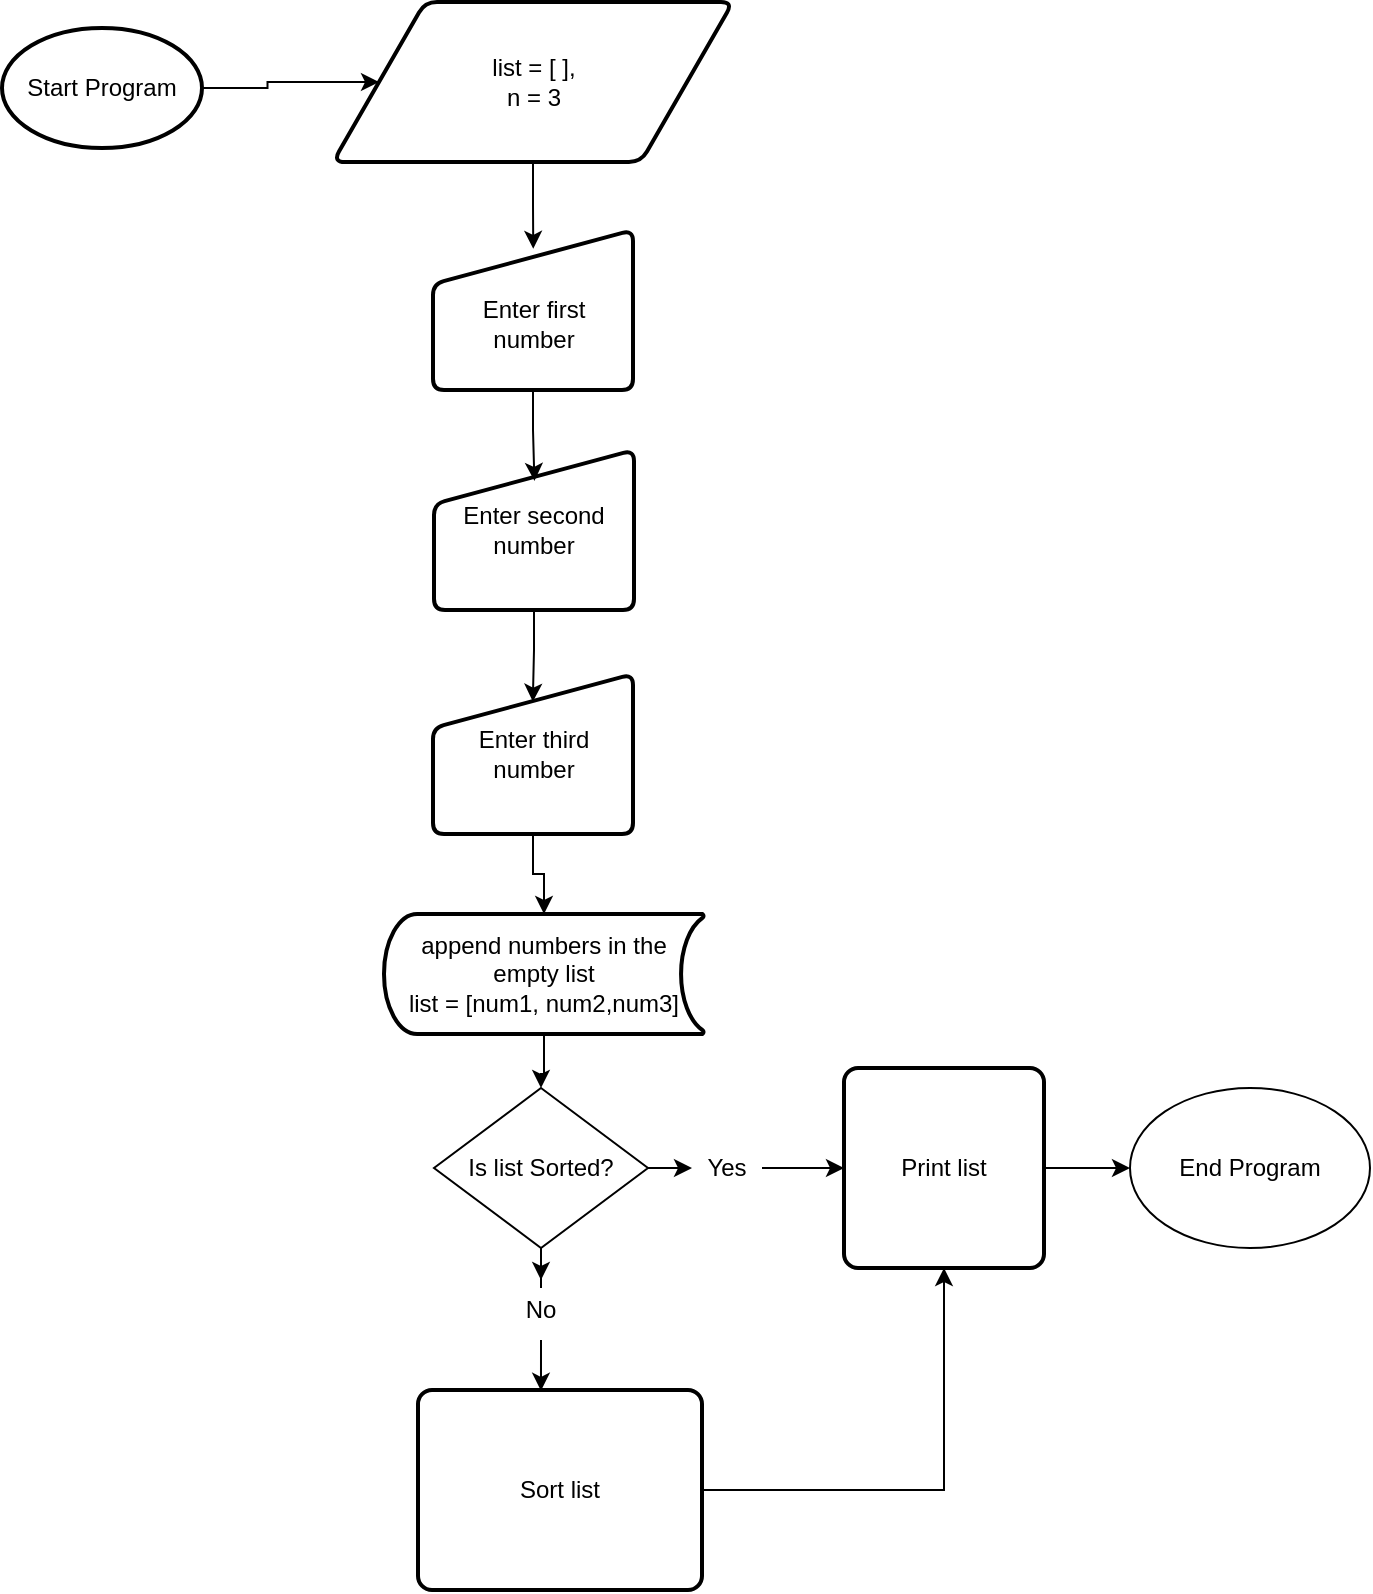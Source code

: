 <mxfile version="20.2.3" type="device"><diagram id="EPqrf1u4awu8w0Zc0O6X" name="Page-1"><mxGraphModel dx="1483" dy="927" grid="0" gridSize="10" guides="1" tooltips="1" connect="1" arrows="1" fold="1" page="1" pageScale="1" pageWidth="850" pageHeight="1100" math="0" shadow="0"><root><mxCell id="0"/><mxCell id="1" parent="0"/><mxCell id="XiaSmDDpujD5Hbfxa0wN-10" style="edgeStyle=orthogonalEdgeStyle;rounded=0;orthogonalLoop=1;jettySize=auto;html=1;" parent="1" source="XiaSmDDpujD5Hbfxa0wN-1" target="XiaSmDDpujD5Hbfxa0wN-2" edge="1"><mxGeometry relative="1" as="geometry"/></mxCell><mxCell id="XiaSmDDpujD5Hbfxa0wN-1" value="Start Program" style="strokeWidth=2;html=1;shape=mxgraph.flowchart.start_1;whiteSpace=wrap;" parent="1" vertex="1"><mxGeometry x="75" y="84" width="100" height="60" as="geometry"/></mxCell><mxCell id="8pXeVdBSAbLQjd8JEn3O-24" style="edgeStyle=orthogonalEdgeStyle;rounded=0;orthogonalLoop=1;jettySize=auto;html=1;entryX=0.501;entryY=0.16;entryDx=0;entryDy=0;entryPerimeter=0;" edge="1" parent="1" source="XiaSmDDpujD5Hbfxa0wN-2"><mxGeometry relative="1" as="geometry"><mxPoint x="340.625" y="194.4" as="targetPoint"/></mxGeometry></mxCell><mxCell id="XiaSmDDpujD5Hbfxa0wN-2" value="list = [ ],&lt;br&gt;n = 3&lt;br&gt;" style="shape=parallelogram;html=1;strokeWidth=2;perimeter=parallelogramPerimeter;whiteSpace=wrap;rounded=1;arcSize=12;size=0.23;" parent="1" vertex="1"><mxGeometry x="240.5" y="71" width="200" height="80" as="geometry"/></mxCell><mxCell id="8pXeVdBSAbLQjd8JEn3O-28" style="edgeStyle=orthogonalEdgeStyle;rounded=0;orthogonalLoop=1;jettySize=auto;html=1;entryX=0.499;entryY=0.173;entryDx=0;entryDy=0;entryPerimeter=0;" edge="1" parent="1" source="XiaSmDDpujD5Hbfxa0wN-4" target="8pXeVdBSAbLQjd8JEn3O-1"><mxGeometry relative="1" as="geometry"/></mxCell><mxCell id="XiaSmDDpujD5Hbfxa0wN-4" value="Enter second number" style="html=1;strokeWidth=2;shape=manualInput;whiteSpace=wrap;rounded=1;size=27;arcSize=11;" parent="1" vertex="1"><mxGeometry x="291" y="295" width="100" height="80" as="geometry"/></mxCell><mxCell id="8pXeVdBSAbLQjd8JEn3O-14" style="edgeStyle=orthogonalEdgeStyle;rounded=0;orthogonalLoop=1;jettySize=auto;html=1;entryX=0.5;entryY=1;entryDx=0;entryDy=0;" edge="1" parent="1" source="XiaSmDDpujD5Hbfxa0wN-6" target="8pXeVdBSAbLQjd8JEn3O-8"><mxGeometry relative="1" as="geometry"/></mxCell><mxCell id="XiaSmDDpujD5Hbfxa0wN-6" value="Sort list" style="rounded=1;whiteSpace=wrap;html=1;absoluteArcSize=1;arcSize=14;strokeWidth=2;" parent="1" vertex="1"><mxGeometry x="283" y="765" width="142" height="100" as="geometry"/></mxCell><mxCell id="8pXeVdBSAbLQjd8JEn3O-29" style="edgeStyle=orthogonalEdgeStyle;rounded=0;orthogonalLoop=1;jettySize=auto;html=1;entryX=0.5;entryY=0;entryDx=0;entryDy=0;entryPerimeter=0;" edge="1" parent="1" source="8pXeVdBSAbLQjd8JEn3O-1" target="8pXeVdBSAbLQjd8JEn3O-17"><mxGeometry relative="1" as="geometry"/></mxCell><mxCell id="8pXeVdBSAbLQjd8JEn3O-1" value="Enter third number" style="html=1;strokeWidth=2;shape=manualInput;whiteSpace=wrap;rounded=1;size=27;arcSize=11;" vertex="1" parent="1"><mxGeometry x="290.5" y="407" width="100" height="80" as="geometry"/></mxCell><mxCell id="8pXeVdBSAbLQjd8JEn3O-5" style="edgeStyle=orthogonalEdgeStyle;rounded=0;orthogonalLoop=1;jettySize=auto;html=1;exitX=0.5;exitY=1;exitDx=0;exitDy=0;exitPerimeter=0;" edge="1" parent="1" source="8pXeVdBSAbLQjd8JEn3O-17" target="8pXeVdBSAbLQjd8JEn3O-4"><mxGeometry relative="1" as="geometry"><mxPoint x="344.5" y="626" as="sourcePoint"/></mxGeometry></mxCell><mxCell id="8pXeVdBSAbLQjd8JEn3O-7" style="edgeStyle=orthogonalEdgeStyle;rounded=0;orthogonalLoop=1;jettySize=auto;html=1;entryX=0;entryY=0.5;entryDx=0;entryDy=0;" edge="1" parent="1" source="8pXeVdBSAbLQjd8JEn3O-4" target="8pXeVdBSAbLQjd8JEn3O-6"><mxGeometry relative="1" as="geometry"/></mxCell><mxCell id="8pXeVdBSAbLQjd8JEn3O-10" style="edgeStyle=orthogonalEdgeStyle;rounded=0;orthogonalLoop=1;jettySize=auto;html=1;" edge="1" parent="1" source="8pXeVdBSAbLQjd8JEn3O-4" target="8pXeVdBSAbLQjd8JEn3O-9"><mxGeometry relative="1" as="geometry"/></mxCell><mxCell id="8pXeVdBSAbLQjd8JEn3O-4" value="Is list Sorted?" style="rhombus;whiteSpace=wrap;html=1;" vertex="1" parent="1"><mxGeometry x="291" y="614" width="107" height="80" as="geometry"/></mxCell><mxCell id="8pXeVdBSAbLQjd8JEn3O-13" style="edgeStyle=orthogonalEdgeStyle;rounded=0;orthogonalLoop=1;jettySize=auto;html=1;entryX=0;entryY=0.5;entryDx=0;entryDy=0;" edge="1" parent="1" source="8pXeVdBSAbLQjd8JEn3O-6" target="8pXeVdBSAbLQjd8JEn3O-8"><mxGeometry relative="1" as="geometry"/></mxCell><mxCell id="8pXeVdBSAbLQjd8JEn3O-6" value="Yes" style="text;html=1;strokeColor=none;fillColor=none;align=center;verticalAlign=middle;whiteSpace=wrap;rounded=0;" vertex="1" parent="1"><mxGeometry x="420" y="639" width="35" height="30" as="geometry"/></mxCell><mxCell id="8pXeVdBSAbLQjd8JEn3O-16" style="edgeStyle=orthogonalEdgeStyle;rounded=0;orthogonalLoop=1;jettySize=auto;html=1;" edge="1" parent="1" source="8pXeVdBSAbLQjd8JEn3O-8" target="8pXeVdBSAbLQjd8JEn3O-15"><mxGeometry relative="1" as="geometry"/></mxCell><mxCell id="8pXeVdBSAbLQjd8JEn3O-8" value="Print list" style="rounded=1;whiteSpace=wrap;html=1;absoluteArcSize=1;arcSize=14;strokeWidth=2;" vertex="1" parent="1"><mxGeometry x="496" y="604" width="100" height="100" as="geometry"/></mxCell><mxCell id="8pXeVdBSAbLQjd8JEn3O-11" style="edgeStyle=orthogonalEdgeStyle;rounded=0;orthogonalLoop=1;jettySize=auto;html=1;entryX=0.433;entryY=0.004;entryDx=0;entryDy=0;entryPerimeter=0;" edge="1" parent="1" source="8pXeVdBSAbLQjd8JEn3O-9" target="XiaSmDDpujD5Hbfxa0wN-6"><mxGeometry relative="1" as="geometry"/></mxCell><mxCell id="8pXeVdBSAbLQjd8JEn3O-9" value="No" style="text;html=1;strokeColor=none;fillColor=none;align=center;verticalAlign=middle;whiteSpace=wrap;rounded=0;" vertex="1" parent="1"><mxGeometry x="327" y="710" width="35" height="30" as="geometry"/></mxCell><mxCell id="8pXeVdBSAbLQjd8JEn3O-15" value="End Program" style="ellipse;whiteSpace=wrap;html=1;" vertex="1" parent="1"><mxGeometry x="639" y="614" width="120" height="80" as="geometry"/></mxCell><mxCell id="8pXeVdBSAbLQjd8JEn3O-17" value="append numbers in the empty list&lt;br&gt;list = [num1, num2,num3]" style="strokeWidth=2;html=1;shape=mxgraph.flowchart.stored_data;whiteSpace=wrap;" vertex="1" parent="1"><mxGeometry x="266" y="527" width="160" height="60" as="geometry"/></mxCell><mxCell id="8pXeVdBSAbLQjd8JEn3O-27" style="edgeStyle=orthogonalEdgeStyle;rounded=0;orthogonalLoop=1;jettySize=auto;html=1;entryX=0.502;entryY=0.193;entryDx=0;entryDy=0;entryPerimeter=0;" edge="1" parent="1" source="8pXeVdBSAbLQjd8JEn3O-25" target="XiaSmDDpujD5Hbfxa0wN-4"><mxGeometry relative="1" as="geometry"/></mxCell><mxCell id="8pXeVdBSAbLQjd8JEn3O-25" value="&lt;br&gt;Enter first &lt;br&gt;number" style="html=1;strokeWidth=2;shape=manualInput;whiteSpace=wrap;rounded=1;size=27;arcSize=11;" vertex="1" parent="1"><mxGeometry x="290.5" y="185" width="100" height="80" as="geometry"/></mxCell></root></mxGraphModel></diagram></mxfile>